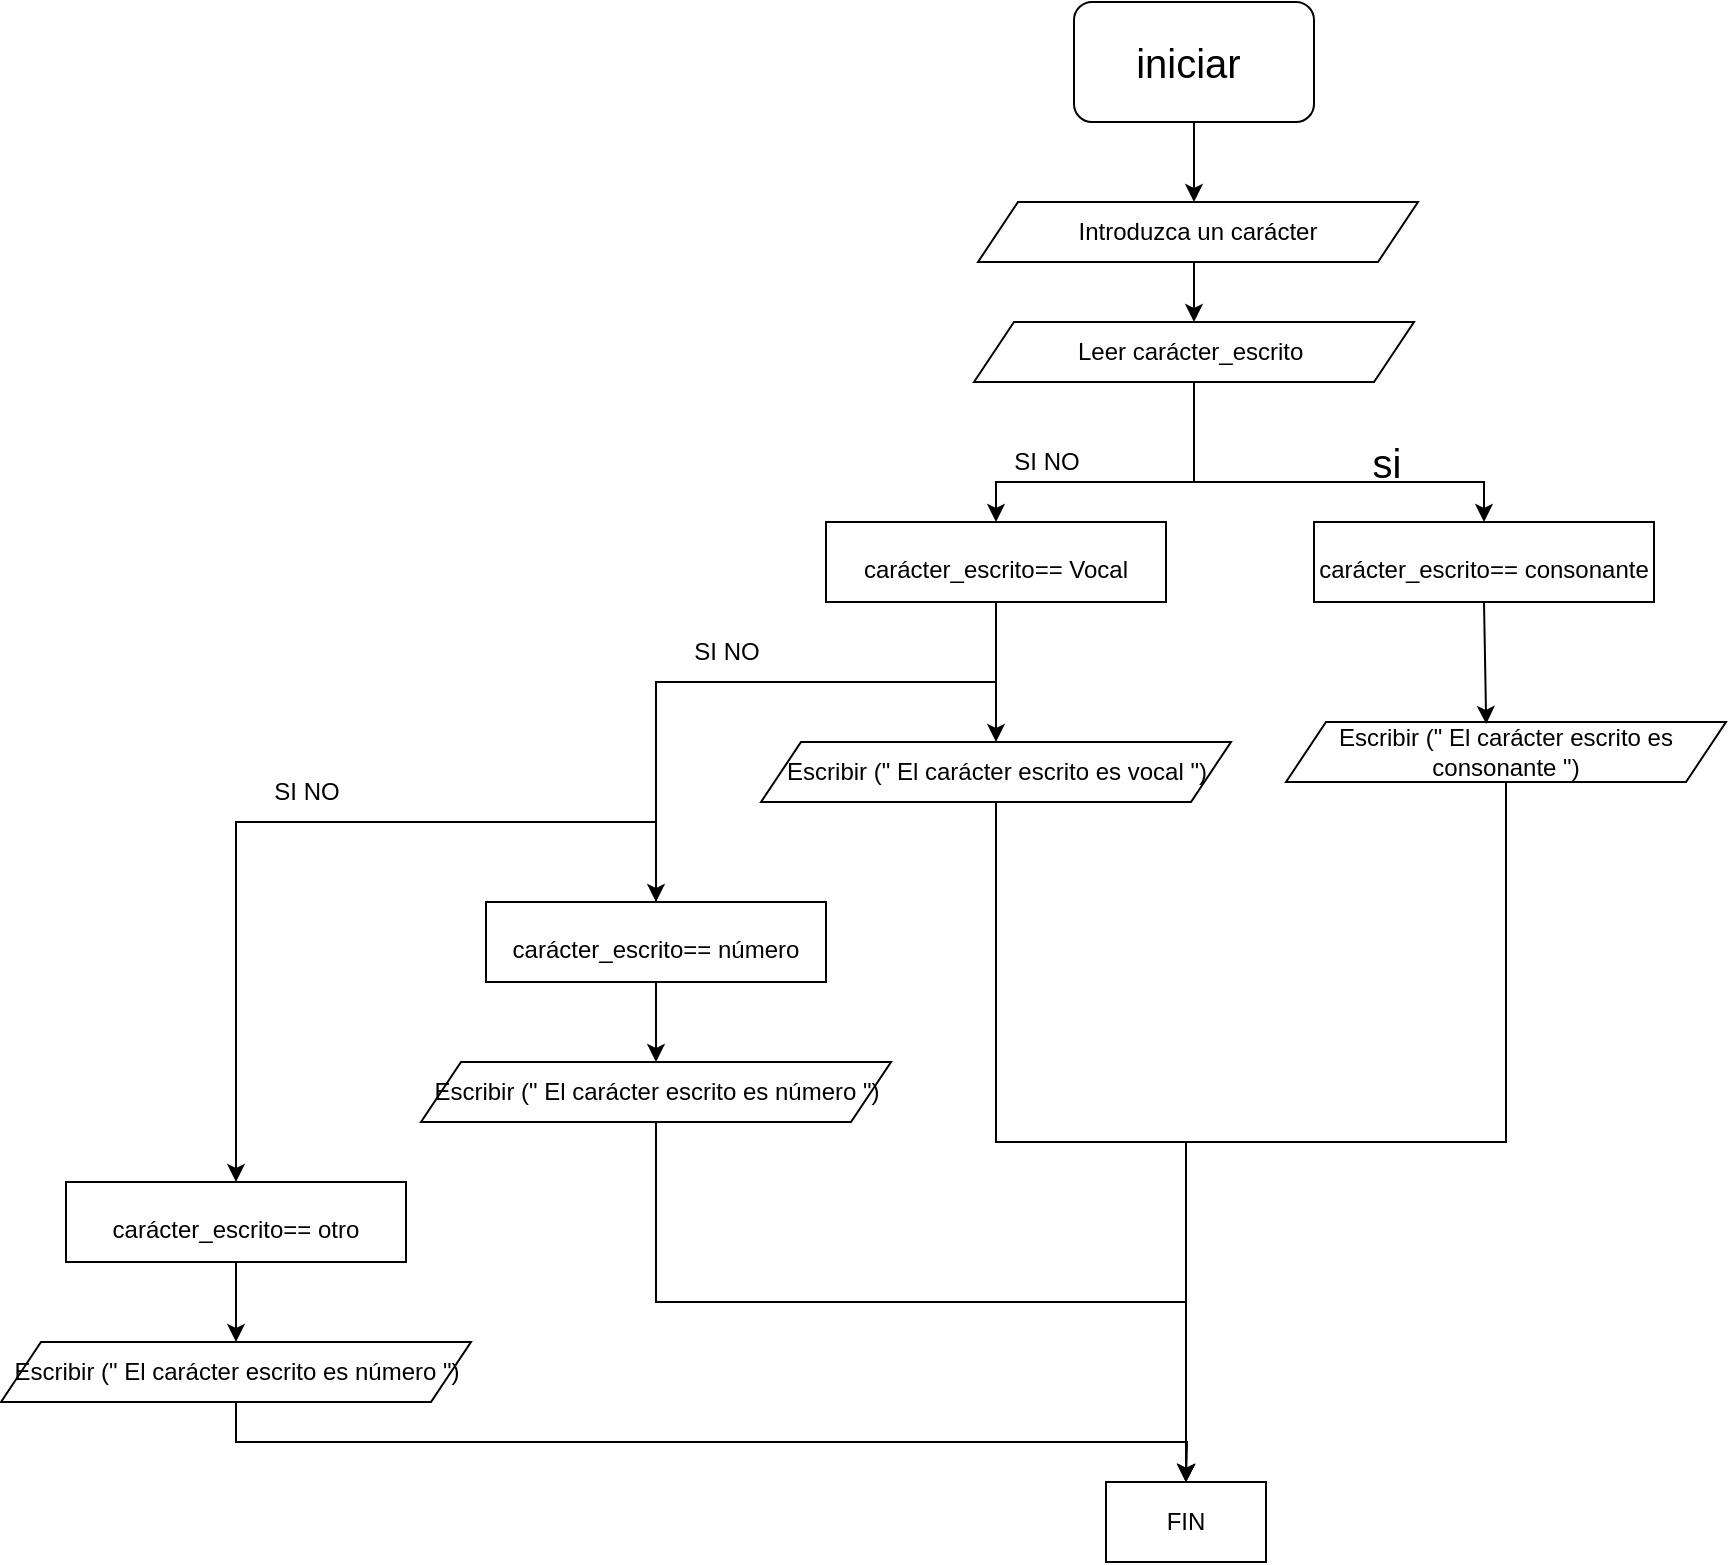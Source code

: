 <mxfile version="20.3.3" type="github">
  <diagram id="46wjDDwf2AgktlBZJVdT" name="Página-1">
    <mxGraphModel dx="2249" dy="794" grid="1" gridSize="10" guides="1" tooltips="1" connect="1" arrows="1" fold="1" page="1" pageScale="1" pageWidth="827" pageHeight="1169" math="0" shadow="0">
      <root>
        <mxCell id="0" />
        <mxCell id="1" parent="0" />
        <mxCell id="67WwjvksvOG4F8crm5_F-1" value="&lt;font style=&quot;font-size: 20px;&quot;&gt;iniciar&amp;nbsp;&lt;/font&gt;" style="rounded=1;whiteSpace=wrap;html=1;" parent="1" vertex="1">
          <mxGeometry x="354" y="30" width="120" height="60" as="geometry" />
        </mxCell>
        <mxCell id="67WwjvksvOG4F8crm5_F-2" value="" style="endArrow=classic;html=1;rounded=0;fontSize=20;exitX=0.5;exitY=1;exitDx=0;exitDy=0;" parent="1" source="67WwjvksvOG4F8crm5_F-1" edge="1">
          <mxGeometry width="50" height="50" relative="1" as="geometry">
            <mxPoint x="394" y="80" as="sourcePoint" />
            <mxPoint x="414" y="130" as="targetPoint" />
          </mxGeometry>
        </mxCell>
        <mxCell id="67WwjvksvOG4F8crm5_F-28" style="edgeStyle=orthogonalEdgeStyle;rounded=0;orthogonalLoop=1;jettySize=auto;html=1;exitX=0.5;exitY=1;exitDx=0;exitDy=0;entryX=0.5;entryY=0;entryDx=0;entryDy=0;" parent="1" source="67WwjvksvOG4F8crm5_F-3" target="67WwjvksvOG4F8crm5_F-26" edge="1">
          <mxGeometry relative="1" as="geometry" />
        </mxCell>
        <mxCell id="67WwjvksvOG4F8crm5_F-3" value="Introduzca un carácter" style="shape=parallelogram;perimeter=parallelogramPerimeter;whiteSpace=wrap;html=1;fixedSize=1;" parent="1" vertex="1">
          <mxGeometry x="306" y="130" width="220" height="30" as="geometry" />
        </mxCell>
        <mxCell id="67WwjvksvOG4F8crm5_F-6" value="" style="endArrow=classic;html=1;rounded=0;fontSize=20;startArrow=none;" parent="1" source="67WwjvksvOG4F8crm5_F-26" edge="1">
          <mxGeometry width="50" height="50" relative="1" as="geometry">
            <mxPoint x="412" y="160" as="sourcePoint" />
            <mxPoint x="412" y="200" as="targetPoint" />
          </mxGeometry>
        </mxCell>
        <mxCell id="67WwjvksvOG4F8crm5_F-18" value="&lt;font style=&quot;font-size: 12px;&quot;&gt;carácter_escrito== consonante&lt;/font&gt;" style="rounded=0;whiteSpace=wrap;html=1;fontSize=20;" parent="1" vertex="1">
          <mxGeometry x="474" y="290" width="170" height="40" as="geometry" />
        </mxCell>
        <mxCell id="67WwjvksvOG4F8crm5_F-19" value="" style="endArrow=classic;html=1;rounded=0;fontSize=20;entryX=0.5;entryY=0;entryDx=0;entryDy=0;exitX=0.5;exitY=1;exitDx=0;exitDy=0;" parent="1" source="67WwjvksvOG4F8crm5_F-26" target="67WwjvksvOG4F8crm5_F-18" edge="1">
          <mxGeometry width="50" height="50" relative="1" as="geometry">
            <mxPoint x="410" y="270" as="sourcePoint" />
            <mxPoint x="740" y="270" as="targetPoint" />
            <Array as="points">
              <mxPoint x="414" y="270" />
              <mxPoint x="559" y="270" />
            </Array>
          </mxGeometry>
        </mxCell>
        <mxCell id="67WwjvksvOG4F8crm5_F-26" value="Leer carácter_escrito&amp;nbsp;" style="shape=parallelogram;perimeter=parallelogramPerimeter;whiteSpace=wrap;html=1;fixedSize=1;" parent="1" vertex="1">
          <mxGeometry x="304" y="190" width="220" height="30" as="geometry" />
        </mxCell>
        <mxCell id="67WwjvksvOG4F8crm5_F-30" value="&lt;font style=&quot;font-size: 20px;&quot;&gt;si&lt;/font&gt;" style="text;html=1;align=center;verticalAlign=middle;resizable=0;points=[];autosize=1;strokeColor=none;fillColor=none;" parent="1" vertex="1">
          <mxGeometry x="490" y="240" width="40" height="40" as="geometry" />
        </mxCell>
        <mxCell id="XcP9RtKOWaQ9irwo9Gft-17" style="edgeStyle=orthogonalEdgeStyle;rounded=0;orthogonalLoop=1;jettySize=auto;html=1;exitX=0.5;exitY=1;exitDx=0;exitDy=0;entryX=0.5;entryY=0;entryDx=0;entryDy=0;" edge="1" parent="1" source="67WwjvksvOG4F8crm5_F-34" target="XcP9RtKOWaQ9irwo9Gft-13">
          <mxGeometry relative="1" as="geometry">
            <Array as="points">
              <mxPoint x="570" y="600" />
              <mxPoint x="410" y="600" />
            </Array>
          </mxGeometry>
        </mxCell>
        <mxCell id="67WwjvksvOG4F8crm5_F-34" value="Escribir (&quot; El carácter escrito es consonante &quot;)" style="shape=parallelogram;perimeter=parallelogramPerimeter;whiteSpace=wrap;html=1;fixedSize=1;" parent="1" vertex="1">
          <mxGeometry x="460" y="390" width="220" height="30" as="geometry" />
        </mxCell>
        <mxCell id="67WwjvksvOG4F8crm5_F-35" value="" style="endArrow=classic;html=1;rounded=0;fontSize=12;exitX=0.5;exitY=1;exitDx=0;exitDy=0;entryX=0.455;entryY=0.033;entryDx=0;entryDy=0;entryPerimeter=0;" parent="1" source="67WwjvksvOG4F8crm5_F-18" target="67WwjvksvOG4F8crm5_F-34" edge="1">
          <mxGeometry width="50" height="50" relative="1" as="geometry">
            <mxPoint x="390" y="310" as="sourcePoint" />
            <mxPoint x="440" y="260" as="targetPoint" />
          </mxGeometry>
        </mxCell>
        <mxCell id="lsFvyBwBm1LzHG4jjsDm-1" value="" style="endArrow=classic;html=1;rounded=0;entryX=0.5;entryY=0;entryDx=0;entryDy=0;" parent="1" target="lsFvyBwBm1LzHG4jjsDm-2" edge="1">
          <mxGeometry width="50" height="50" relative="1" as="geometry">
            <mxPoint x="414" y="270" as="sourcePoint" />
            <mxPoint x="250" y="290" as="targetPoint" />
            <Array as="points">
              <mxPoint x="315" y="270" />
            </Array>
          </mxGeometry>
        </mxCell>
        <mxCell id="lsFvyBwBm1LzHG4jjsDm-2" value="&lt;font style=&quot;font-size: 12px;&quot;&gt;carácter_escrito== Vocal&lt;/font&gt;" style="rounded=0;whiteSpace=wrap;html=1;fontSize=20;" parent="1" vertex="1">
          <mxGeometry x="230" y="290" width="170" height="40" as="geometry" />
        </mxCell>
        <mxCell id="lsFvyBwBm1LzHG4jjsDm-3" value="SI NO" style="text;html=1;align=center;verticalAlign=middle;resizable=0;points=[];autosize=1;strokeColor=none;fillColor=none;" parent="1" vertex="1">
          <mxGeometry x="310" y="245" width="60" height="30" as="geometry" />
        </mxCell>
        <mxCell id="XcP9RtKOWaQ9irwo9Gft-12" style="edgeStyle=orthogonalEdgeStyle;rounded=0;orthogonalLoop=1;jettySize=auto;html=1;exitX=0.5;exitY=1;exitDx=0;exitDy=0;entryX=0.5;entryY=0;entryDx=0;entryDy=0;" edge="1" parent="1" source="lsFvyBwBm1LzHG4jjsDm-4" target="XcP9RtKOWaQ9irwo9Gft-6">
          <mxGeometry relative="1" as="geometry" />
        </mxCell>
        <mxCell id="lsFvyBwBm1LzHG4jjsDm-4" value="&lt;font style=&quot;font-size: 12px;&quot;&gt;carácter_escrito== número&lt;/font&gt;" style="rounded=0;whiteSpace=wrap;html=1;fontSize=20;" parent="1" vertex="1">
          <mxGeometry x="60" y="480" width="170" height="40" as="geometry" />
        </mxCell>
        <mxCell id="XcP9RtKOWaQ9irwo9Gft-11" style="edgeStyle=orthogonalEdgeStyle;rounded=0;orthogonalLoop=1;jettySize=auto;html=1;exitX=0.5;exitY=1;exitDx=0;exitDy=0;entryX=0.5;entryY=0;entryDx=0;entryDy=0;" edge="1" parent="1" source="lsFvyBwBm1LzHG4jjsDm-5" target="XcP9RtKOWaQ9irwo9Gft-10">
          <mxGeometry relative="1" as="geometry" />
        </mxCell>
        <mxCell id="lsFvyBwBm1LzHG4jjsDm-5" value="&lt;font style=&quot;font-size: 12px;&quot;&gt;carácter_escrito== otro&lt;/font&gt;" style="rounded=0;whiteSpace=wrap;html=1;fontSize=20;" parent="1" vertex="1">
          <mxGeometry x="-150" y="620" width="170" height="40" as="geometry" />
        </mxCell>
        <mxCell id="XcP9RtKOWaQ9irwo9Gft-16" style="edgeStyle=orthogonalEdgeStyle;rounded=0;orthogonalLoop=1;jettySize=auto;html=1;exitX=0.5;exitY=1;exitDx=0;exitDy=0;entryX=0.5;entryY=0;entryDx=0;entryDy=0;" edge="1" parent="1" source="XcP9RtKOWaQ9irwo9Gft-1" target="XcP9RtKOWaQ9irwo9Gft-13">
          <mxGeometry relative="1" as="geometry" />
        </mxCell>
        <mxCell id="XcP9RtKOWaQ9irwo9Gft-1" value="Escribir (&quot; El carácter escrito es vocal &quot;)" style="shape=parallelogram;perimeter=parallelogramPerimeter;whiteSpace=wrap;html=1;fixedSize=1;" vertex="1" parent="1">
          <mxGeometry x="197.5" y="400" width="235" height="30" as="geometry" />
        </mxCell>
        <mxCell id="XcP9RtKOWaQ9irwo9Gft-2" value="" style="endArrow=classic;html=1;rounded=0;exitX=0.5;exitY=1;exitDx=0;exitDy=0;entryX=0.5;entryY=0;entryDx=0;entryDy=0;" edge="1" parent="1" source="lsFvyBwBm1LzHG4jjsDm-2" target="lsFvyBwBm1LzHG4jjsDm-4">
          <mxGeometry width="50" height="50" relative="1" as="geometry">
            <mxPoint x="320" y="400" as="sourcePoint" />
            <mxPoint x="150" y="370" as="targetPoint" />
            <Array as="points">
              <mxPoint x="315" y="370" />
              <mxPoint x="145" y="370" />
            </Array>
          </mxGeometry>
        </mxCell>
        <mxCell id="XcP9RtKOWaQ9irwo9Gft-5" value="" style="endArrow=classic;html=1;rounded=0;entryX=0.5;entryY=0;entryDx=0;entryDy=0;" edge="1" parent="1" target="XcP9RtKOWaQ9irwo9Gft-1">
          <mxGeometry width="50" height="50" relative="1" as="geometry">
            <mxPoint x="315" y="370" as="sourcePoint" />
            <mxPoint x="440" y="460" as="targetPoint" />
          </mxGeometry>
        </mxCell>
        <mxCell id="XcP9RtKOWaQ9irwo9Gft-15" style="edgeStyle=orthogonalEdgeStyle;rounded=0;orthogonalLoop=1;jettySize=auto;html=1;exitX=0.5;exitY=1;exitDx=0;exitDy=0;entryX=0.5;entryY=0;entryDx=0;entryDy=0;" edge="1" parent="1" source="XcP9RtKOWaQ9irwo9Gft-6" target="XcP9RtKOWaQ9irwo9Gft-13">
          <mxGeometry relative="1" as="geometry" />
        </mxCell>
        <mxCell id="XcP9RtKOWaQ9irwo9Gft-6" value="Escribir (&quot; El carácter escrito es número &quot;)" style="shape=parallelogram;perimeter=parallelogramPerimeter;whiteSpace=wrap;html=1;fixedSize=1;" vertex="1" parent="1">
          <mxGeometry x="27.5" y="560" width="235" height="30" as="geometry" />
        </mxCell>
        <mxCell id="XcP9RtKOWaQ9irwo9Gft-7" value="" style="endArrow=classic;html=1;rounded=0;entryX=0.5;entryY=0;entryDx=0;entryDy=0;exitX=0.5;exitY=0;exitDx=0;exitDy=0;" edge="1" parent="1" source="lsFvyBwBm1LzHG4jjsDm-4" target="lsFvyBwBm1LzHG4jjsDm-5">
          <mxGeometry width="50" height="50" relative="1" as="geometry">
            <mxPoint x="50" y="420" as="sourcePoint" />
            <mxPoint x="150" y="510" as="targetPoint" />
            <Array as="points">
              <mxPoint x="145" y="440" />
              <mxPoint x="-65" y="440" />
            </Array>
          </mxGeometry>
        </mxCell>
        <mxCell id="XcP9RtKOWaQ9irwo9Gft-8" value="SI NO" style="text;html=1;align=center;verticalAlign=middle;resizable=0;points=[];autosize=1;strokeColor=none;fillColor=none;" vertex="1" parent="1">
          <mxGeometry x="150" y="340" width="60" height="30" as="geometry" />
        </mxCell>
        <mxCell id="XcP9RtKOWaQ9irwo9Gft-9" value="SI NO" style="text;html=1;align=center;verticalAlign=middle;resizable=0;points=[];autosize=1;strokeColor=none;fillColor=none;" vertex="1" parent="1">
          <mxGeometry x="-60" y="410" width="60" height="30" as="geometry" />
        </mxCell>
        <mxCell id="XcP9RtKOWaQ9irwo9Gft-14" style="edgeStyle=orthogonalEdgeStyle;rounded=0;orthogonalLoop=1;jettySize=auto;html=1;exitX=0.5;exitY=1;exitDx=0;exitDy=0;" edge="1" parent="1" source="XcP9RtKOWaQ9irwo9Gft-10">
          <mxGeometry relative="1" as="geometry">
            <mxPoint x="410" y="770" as="targetPoint" />
          </mxGeometry>
        </mxCell>
        <mxCell id="XcP9RtKOWaQ9irwo9Gft-10" value="Escribir (&quot; El carácter escrito es número &quot;)" style="shape=parallelogram;perimeter=parallelogramPerimeter;whiteSpace=wrap;html=1;fixedSize=1;" vertex="1" parent="1">
          <mxGeometry x="-182.5" y="700" width="235" height="30" as="geometry" />
        </mxCell>
        <mxCell id="XcP9RtKOWaQ9irwo9Gft-13" value="FIN" style="rounded=0;whiteSpace=wrap;html=1;" vertex="1" parent="1">
          <mxGeometry x="370" y="770" width="80" height="40" as="geometry" />
        </mxCell>
      </root>
    </mxGraphModel>
  </diagram>
</mxfile>
